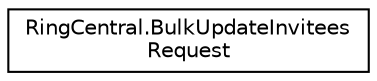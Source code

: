 digraph "Graphical Class Hierarchy"
{
 // LATEX_PDF_SIZE
  edge [fontname="Helvetica",fontsize="10",labelfontname="Helvetica",labelfontsize="10"];
  node [fontname="Helvetica",fontsize="10",shape=record];
  rankdir="LR";
  Node0 [label="RingCentral.BulkUpdateInvitees\lRequest",height=0.2,width=0.4,color="black", fillcolor="white", style="filled",URL="$classRingCentral_1_1BulkUpdateInviteesRequest.html",tooltip=" "];
}
